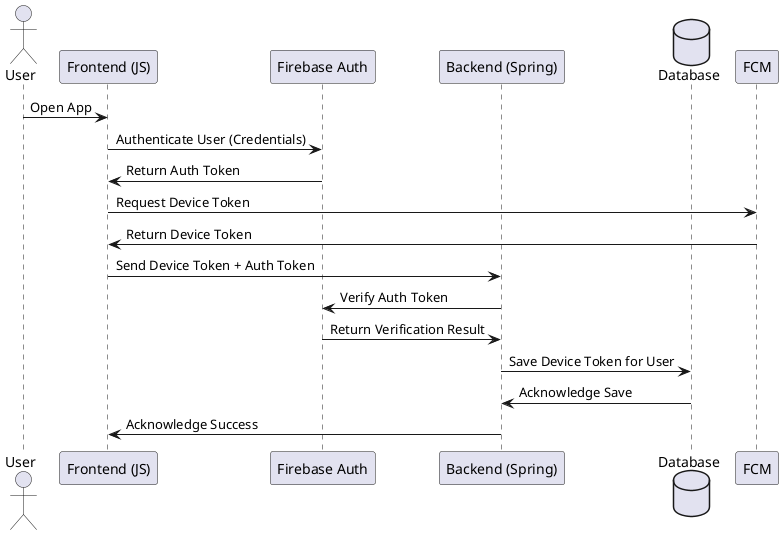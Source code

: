 @startuml
actor User as U
participant "Frontend (JS)" as FE
participant "Firebase Auth" as FA
participant "Backend (Spring)" as BE
database "Database" as DB

U -> FE: Open App
FE -> FA: Authenticate User (Credentials)
FA -> FE: Return Auth Token
FE -> FCM: Request Device Token
FCM -> FE: Return Device Token

FE -> BE: Send Device Token + Auth Token
BE -> FA: Verify Auth Token
FA -> BE: Return Verification Result

BE -> DB: Save Device Token for User
DB -> BE: Acknowledge Save
BE -> FE: Acknowledge Success
@enduml

